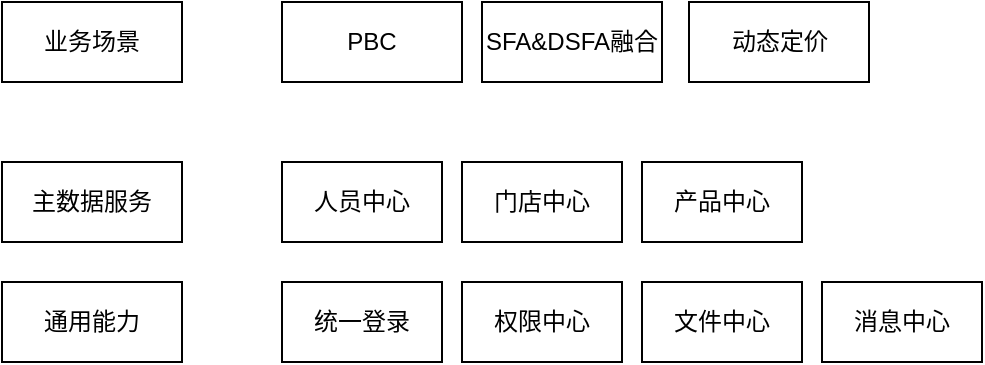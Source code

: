 <mxfile version="24.8.4">
  <diagram name="第 1 页" id="FDSKEPHPB6cjSgSbnbu3">
    <mxGraphModel dx="1870" dy="586" grid="1" gridSize="10" guides="1" tooltips="1" connect="1" arrows="1" fold="1" page="1" pageScale="1" pageWidth="827" pageHeight="1169" math="0" shadow="0">
      <root>
        <mxCell id="0" />
        <mxCell id="1" parent="0" />
        <mxCell id="UJXPKDok0qpsQIHuP3ux-1" value="统一登录" style="rounded=0;whiteSpace=wrap;html=1;" vertex="1" parent="1">
          <mxGeometry x="120" y="280" width="80" height="40" as="geometry" />
        </mxCell>
        <mxCell id="UJXPKDok0qpsQIHuP3ux-2" value="权限中心" style="rounded=0;whiteSpace=wrap;html=1;" vertex="1" parent="1">
          <mxGeometry x="210" y="280" width="80" height="40" as="geometry" />
        </mxCell>
        <mxCell id="UJXPKDok0qpsQIHuP3ux-3" value="文件中心" style="rounded=0;whiteSpace=wrap;html=1;" vertex="1" parent="1">
          <mxGeometry x="300" y="280" width="80" height="40" as="geometry" />
        </mxCell>
        <mxCell id="UJXPKDok0qpsQIHuP3ux-4" value="消息中心" style="rounded=0;whiteSpace=wrap;html=1;" vertex="1" parent="1">
          <mxGeometry x="390" y="280" width="80" height="40" as="geometry" />
        </mxCell>
        <mxCell id="UJXPKDok0qpsQIHuP3ux-6" value="人员中心" style="rounded=0;whiteSpace=wrap;html=1;" vertex="1" parent="1">
          <mxGeometry x="120" y="220" width="80" height="40" as="geometry" />
        </mxCell>
        <mxCell id="UJXPKDok0qpsQIHuP3ux-7" value="门店中心" style="rounded=0;whiteSpace=wrap;html=1;" vertex="1" parent="1">
          <mxGeometry x="210" y="220" width="80" height="40" as="geometry" />
        </mxCell>
        <mxCell id="UJXPKDok0qpsQIHuP3ux-8" value="产品中心" style="rounded=0;whiteSpace=wrap;html=1;" vertex="1" parent="1">
          <mxGeometry x="300" y="220" width="80" height="40" as="geometry" />
        </mxCell>
        <mxCell id="UJXPKDok0qpsQIHuP3ux-10" value="通用能力" style="rounded=0;whiteSpace=wrap;html=1;" vertex="1" parent="1">
          <mxGeometry x="-20" y="280" width="90" height="40" as="geometry" />
        </mxCell>
        <mxCell id="UJXPKDok0qpsQIHuP3ux-11" value="主数据服务" style="rounded=0;whiteSpace=wrap;html=1;" vertex="1" parent="1">
          <mxGeometry x="-20" y="220" width="90" height="40" as="geometry" />
        </mxCell>
        <mxCell id="UJXPKDok0qpsQIHuP3ux-12" value="业务场景" style="rounded=0;whiteSpace=wrap;html=1;" vertex="1" parent="1">
          <mxGeometry x="-20" y="140" width="90" height="40" as="geometry" />
        </mxCell>
        <mxCell id="UJXPKDok0qpsQIHuP3ux-13" value="PBC" style="rounded=0;whiteSpace=wrap;html=1;" vertex="1" parent="1">
          <mxGeometry x="120" y="140" width="90" height="40" as="geometry" />
        </mxCell>
        <mxCell id="UJXPKDok0qpsQIHuP3ux-14" value="SFA&amp;amp;DSFA融合" style="rounded=0;whiteSpace=wrap;html=1;" vertex="1" parent="1">
          <mxGeometry x="220" y="140" width="90" height="40" as="geometry" />
        </mxCell>
        <mxCell id="UJXPKDok0qpsQIHuP3ux-15" value="动态定价" style="rounded=0;whiteSpace=wrap;html=1;" vertex="1" parent="1">
          <mxGeometry x="323.5" y="140" width="90" height="40" as="geometry" />
        </mxCell>
      </root>
    </mxGraphModel>
  </diagram>
</mxfile>
